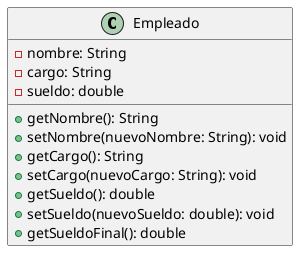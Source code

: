 @startuml
class Empleado {
    -nombre: String
    -cargo: String
    -sueldo: double
    +getNombre(): String
    +setNombre(nuevoNombre: String): void
    +getCargo(): String
    +setCargo(nuevoCargo: String): void
    +getSueldo(): double
    +setSueldo(nuevoSueldo: double): void
    +getSueldoFinal(): double
}

@enduml